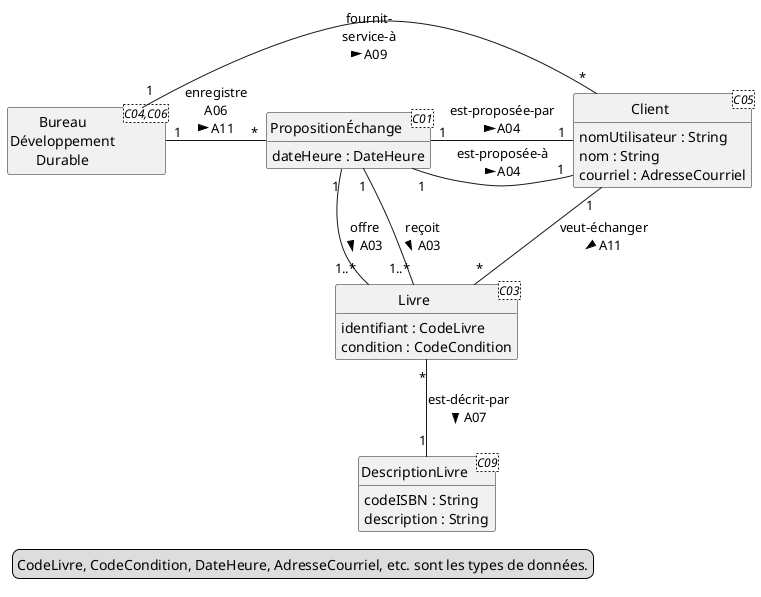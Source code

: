@startuml allo 
﻿skinparam style strictuml
hide empty members
hide empty methods

class Client <C05>{
 nomUtilisateur : String
 nom : String
 courriel : AdresseCourriel
} 

class Livre <C03> {
 identifiant : CodeLivre
 condition : CodeCondition
}
class DescriptionLivre <C09> {
  codeISBN : String
  description : String
}
class "Bureau\nDéveloppement\nDurable"  as BDD <C04,C06>
Client "1" -- "*" Livre: veut-échanger\nA11 >
BDD "1" - "*" Client : fournit-\nservice-à\nA09 >
Livre "*" -- "1" DescriptionLivre : est-décrit-par\nA07 >

class "PropositionÉchange" as PE <C01> {
  dateHeure : DateHeure
}
PE "1" -- "1..*" Livre : offre\nA03 >
PE "1" -- "1..*" Livre : reçoit\nA03 >
BDD "1" - "*" PE : enregistre\nA06\nA11 >
PE "1" - "1" Client : est-proposée-par\nA04 >
PE "1" - "1" Client : est-proposée-à\nA04 >
legend left
CodeLivre, CodeCondition, DateHeure, AdresseCourriel, etc. sont les types de données.
end legend
@enduml